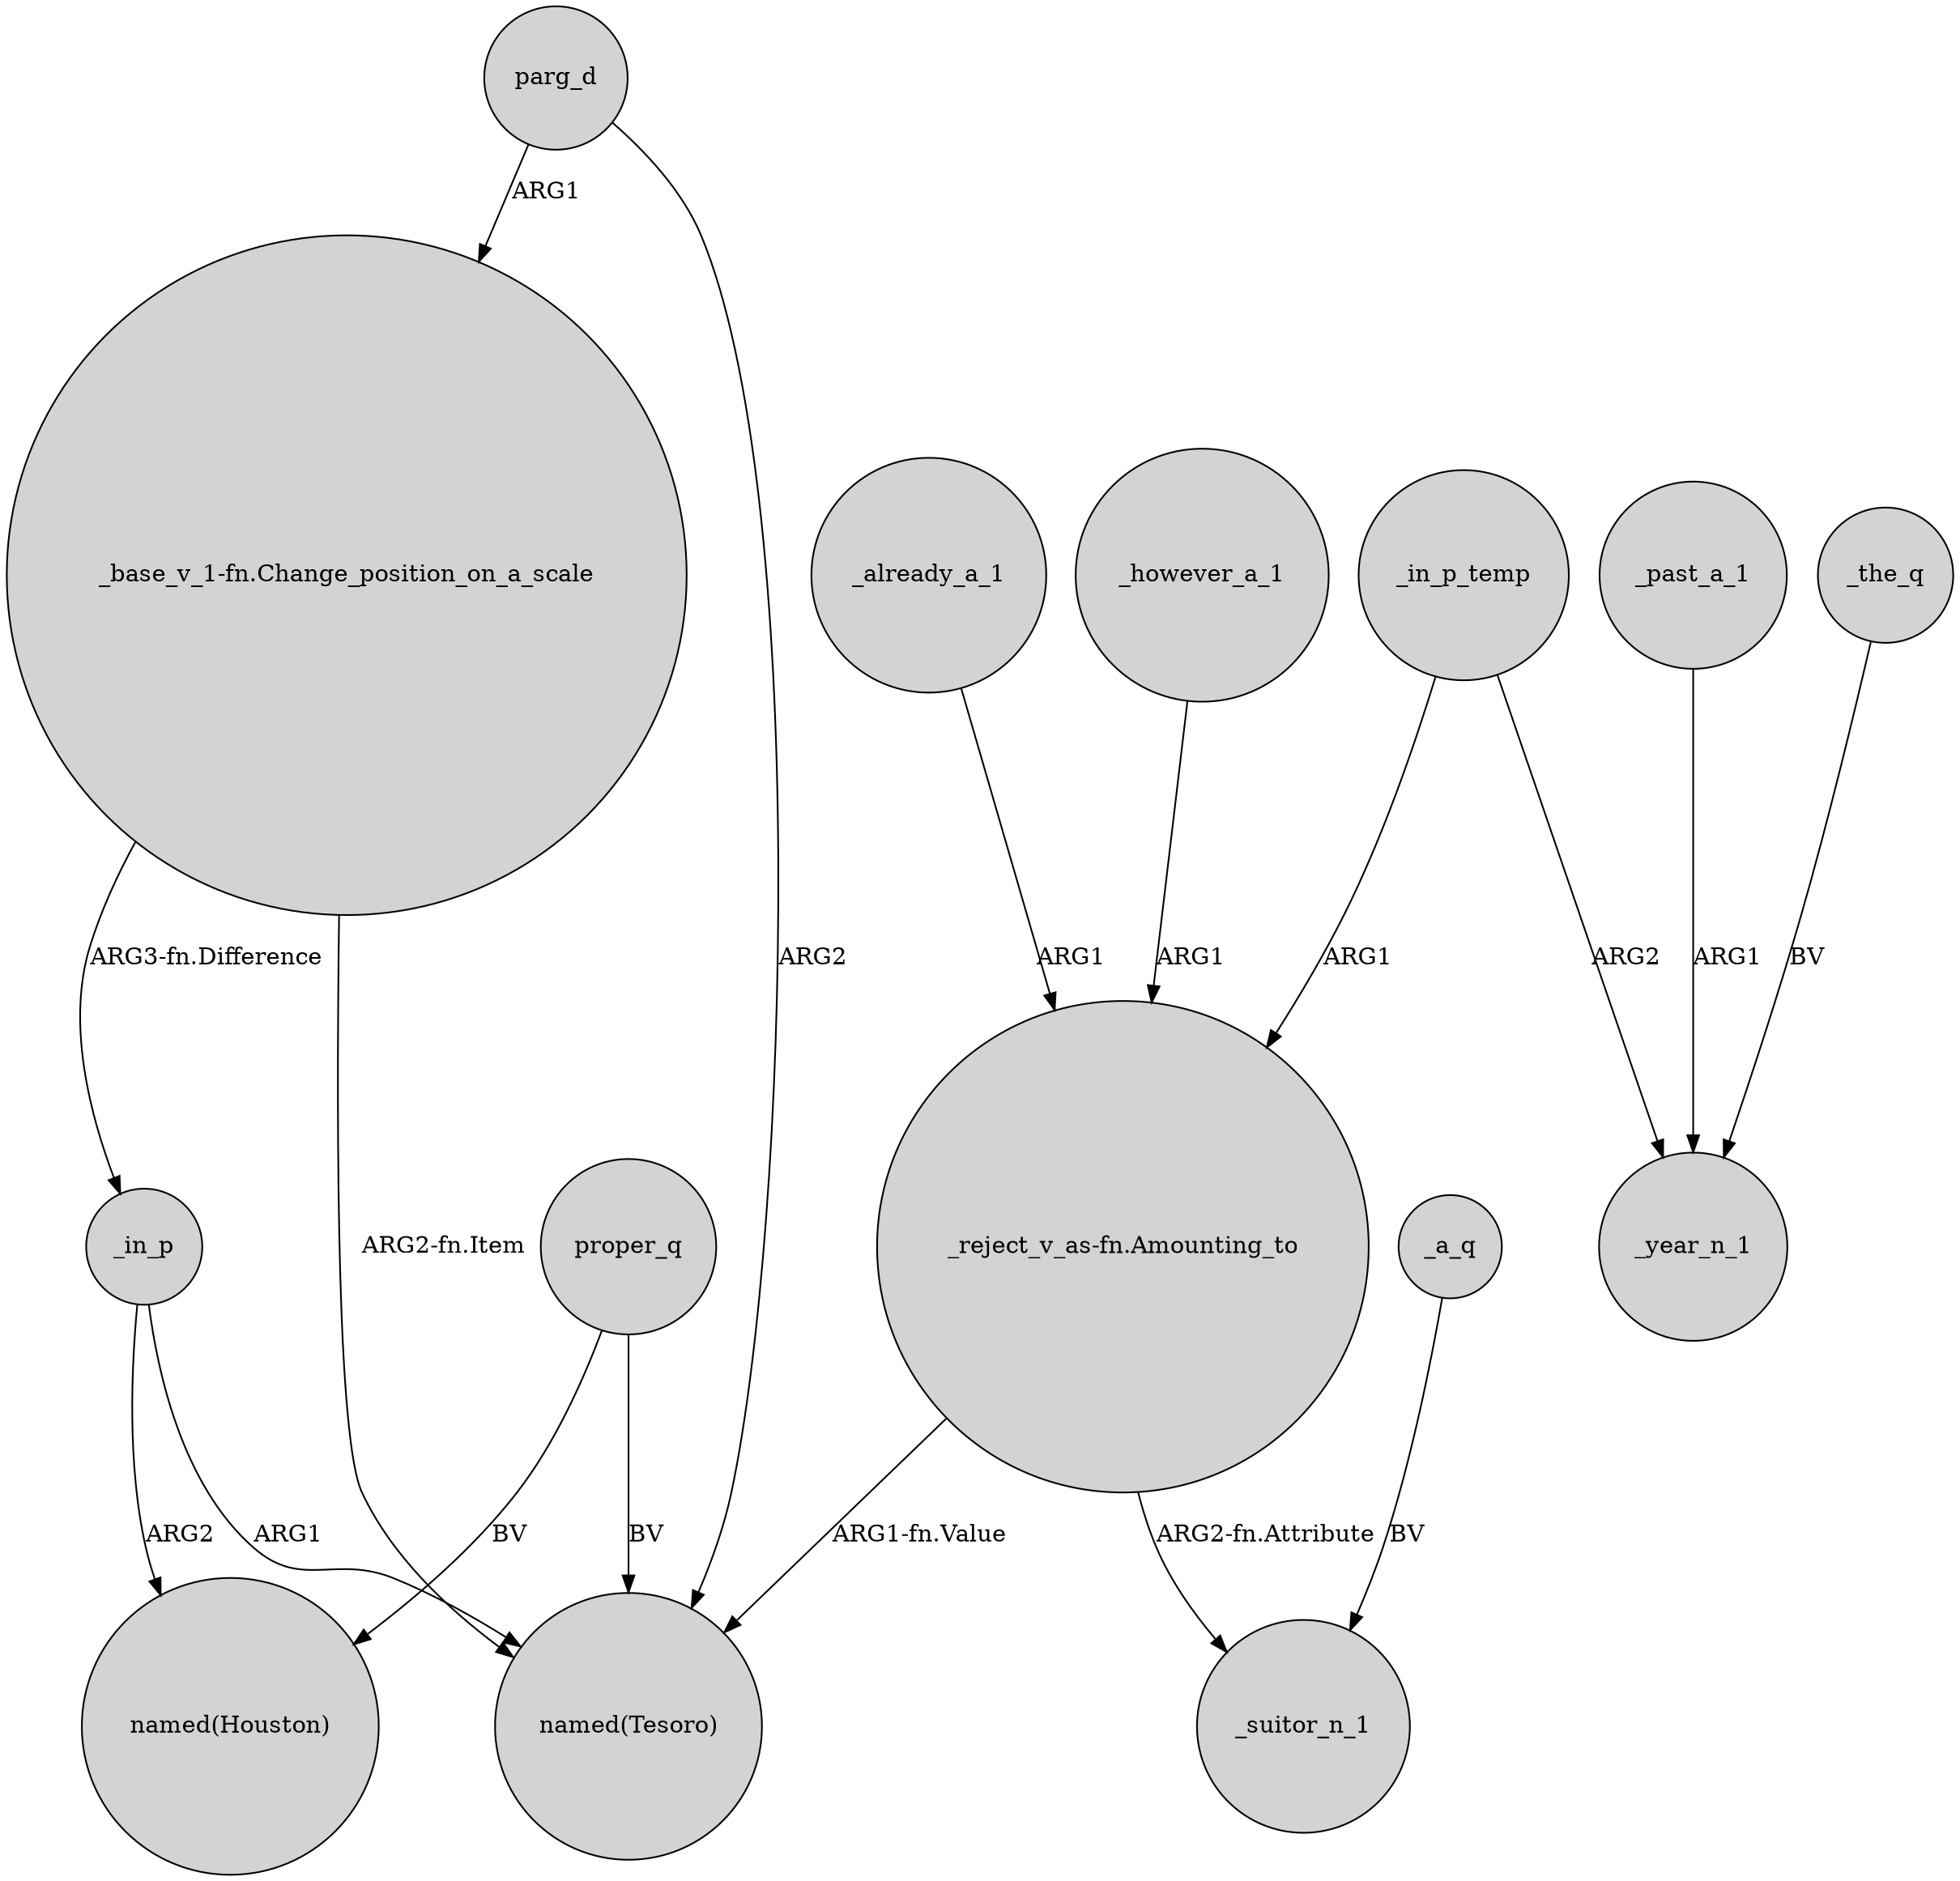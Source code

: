 digraph {
	node [shape=circle style=filled]
	_however_a_1 -> "_reject_v_as-fn.Amounting_to" [label=ARG1]
	_past_a_1 -> _year_n_1 [label=ARG1]
	_the_q -> _year_n_1 [label=BV]
	_in_p -> "named(Houston)" [label=ARG2]
	_in_p -> "named(Tesoro)" [label=ARG1]
	"_reject_v_as-fn.Amounting_to" -> "named(Tesoro)" [label="ARG1-fn.Value"]
	proper_q -> "named(Houston)" [label=BV]
	_in_p_temp -> _year_n_1 [label=ARG2]
	proper_q -> "named(Tesoro)" [label=BV]
	parg_d -> "_base_v_1-fn.Change_position_on_a_scale" [label=ARG1]
	_already_a_1 -> "_reject_v_as-fn.Amounting_to" [label=ARG1]
	_in_p_temp -> "_reject_v_as-fn.Amounting_to" [label=ARG1]
	"_base_v_1-fn.Change_position_on_a_scale" -> _in_p [label="ARG3-fn.Difference"]
	_a_q -> _suitor_n_1 [label=BV]
	"_base_v_1-fn.Change_position_on_a_scale" -> "named(Tesoro)" [label="ARG2-fn.Item"]
	parg_d -> "named(Tesoro)" [label=ARG2]
	"_reject_v_as-fn.Amounting_to" -> _suitor_n_1 [label="ARG2-fn.Attribute"]
}
